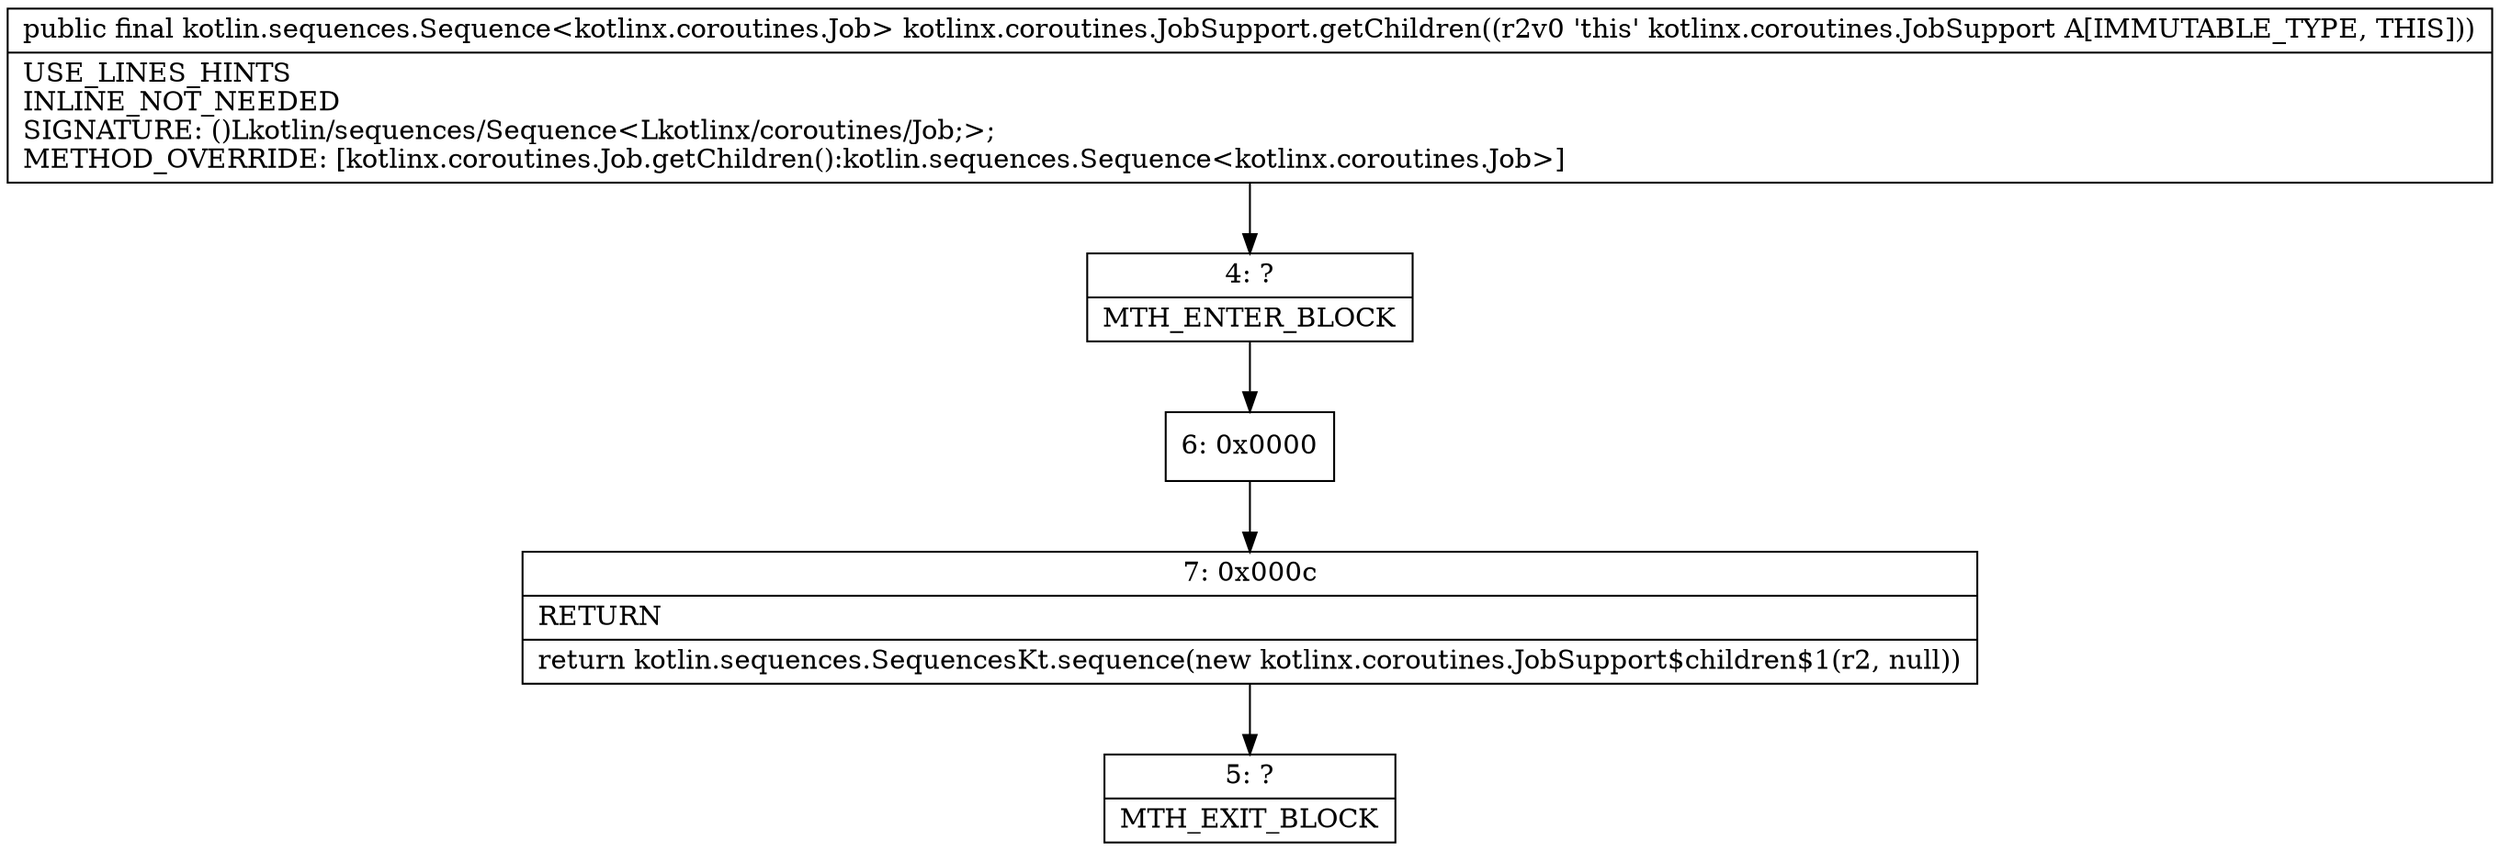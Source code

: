 digraph "CFG forkotlinx.coroutines.JobSupport.getChildren()Lkotlin\/sequences\/Sequence;" {
Node_4 [shape=record,label="{4\:\ ?|MTH_ENTER_BLOCK\l}"];
Node_6 [shape=record,label="{6\:\ 0x0000}"];
Node_7 [shape=record,label="{7\:\ 0x000c|RETURN\l|return kotlin.sequences.SequencesKt.sequence(new kotlinx.coroutines.JobSupport$children$1(r2, null))\l}"];
Node_5 [shape=record,label="{5\:\ ?|MTH_EXIT_BLOCK\l}"];
MethodNode[shape=record,label="{public final kotlin.sequences.Sequence\<kotlinx.coroutines.Job\> kotlinx.coroutines.JobSupport.getChildren((r2v0 'this' kotlinx.coroutines.JobSupport A[IMMUTABLE_TYPE, THIS]))  | USE_LINES_HINTS\lINLINE_NOT_NEEDED\lSIGNATURE: ()Lkotlin\/sequences\/Sequence\<Lkotlinx\/coroutines\/Job;\>;\lMETHOD_OVERRIDE: [kotlinx.coroutines.Job.getChildren():kotlin.sequences.Sequence\<kotlinx.coroutines.Job\>]\l}"];
MethodNode -> Node_4;Node_4 -> Node_6;
Node_6 -> Node_7;
Node_7 -> Node_5;
}

